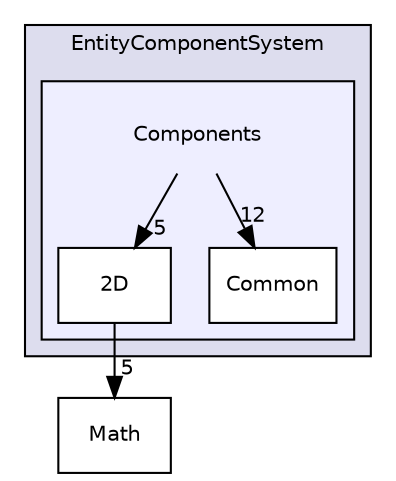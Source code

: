 digraph "Flakkari/Engine/EntityComponentSystem/Components" {
  compound=true
  node [ fontsize="10", fontname="Helvetica"];
  edge [ labelfontsize="10", labelfontname="Helvetica"];
  subgraph clusterdir_a60a0a50912261337a6df9770eafa8d1 {
    graph [ bgcolor="#ddddee", pencolor="black", label="EntityComponentSystem" fontname="Helvetica", fontsize="10", URL="dir_a60a0a50912261337a6df9770eafa8d1.html"]
  subgraph clusterdir_6b151d91432e5e3a835f5b0d29761f9f {
    graph [ bgcolor="#eeeeff", pencolor="black", label="" URL="dir_6b151d91432e5e3a835f5b0d29761f9f.html"];
    dir_6b151d91432e5e3a835f5b0d29761f9f [shape=plaintext label="Components"];
  dir_86261fce5fe115366b5bef7c76c3a9a4 [shape=box label="2D" fillcolor="white" style="filled" URL="dir_86261fce5fe115366b5bef7c76c3a9a4.html"];
  dir_aaa58dc6b360614d27e0acb7167682cd [shape=box label="Common" fillcolor="white" style="filled" URL="dir_aaa58dc6b360614d27e0acb7167682cd.html"];
  }
  }
  dir_91bfd317f0d822e02c021ee39d31f634 [shape=box label="Math" URL="dir_91bfd317f0d822e02c021ee39d31f634.html"];
  dir_6b151d91432e5e3a835f5b0d29761f9f->dir_86261fce5fe115366b5bef7c76c3a9a4 [headlabel="5", labeldistance=1.5 headhref="dir_000004_000005.html"];
  dir_6b151d91432e5e3a835f5b0d29761f9f->dir_aaa58dc6b360614d27e0acb7167682cd [headlabel="12", labeldistance=1.5 headhref="dir_000004_000006.html"];
  dir_86261fce5fe115366b5bef7c76c3a9a4->dir_91bfd317f0d822e02c021ee39d31f634 [headlabel="5", labeldistance=1.5 headhref="dir_000005_000008.html"];
}
